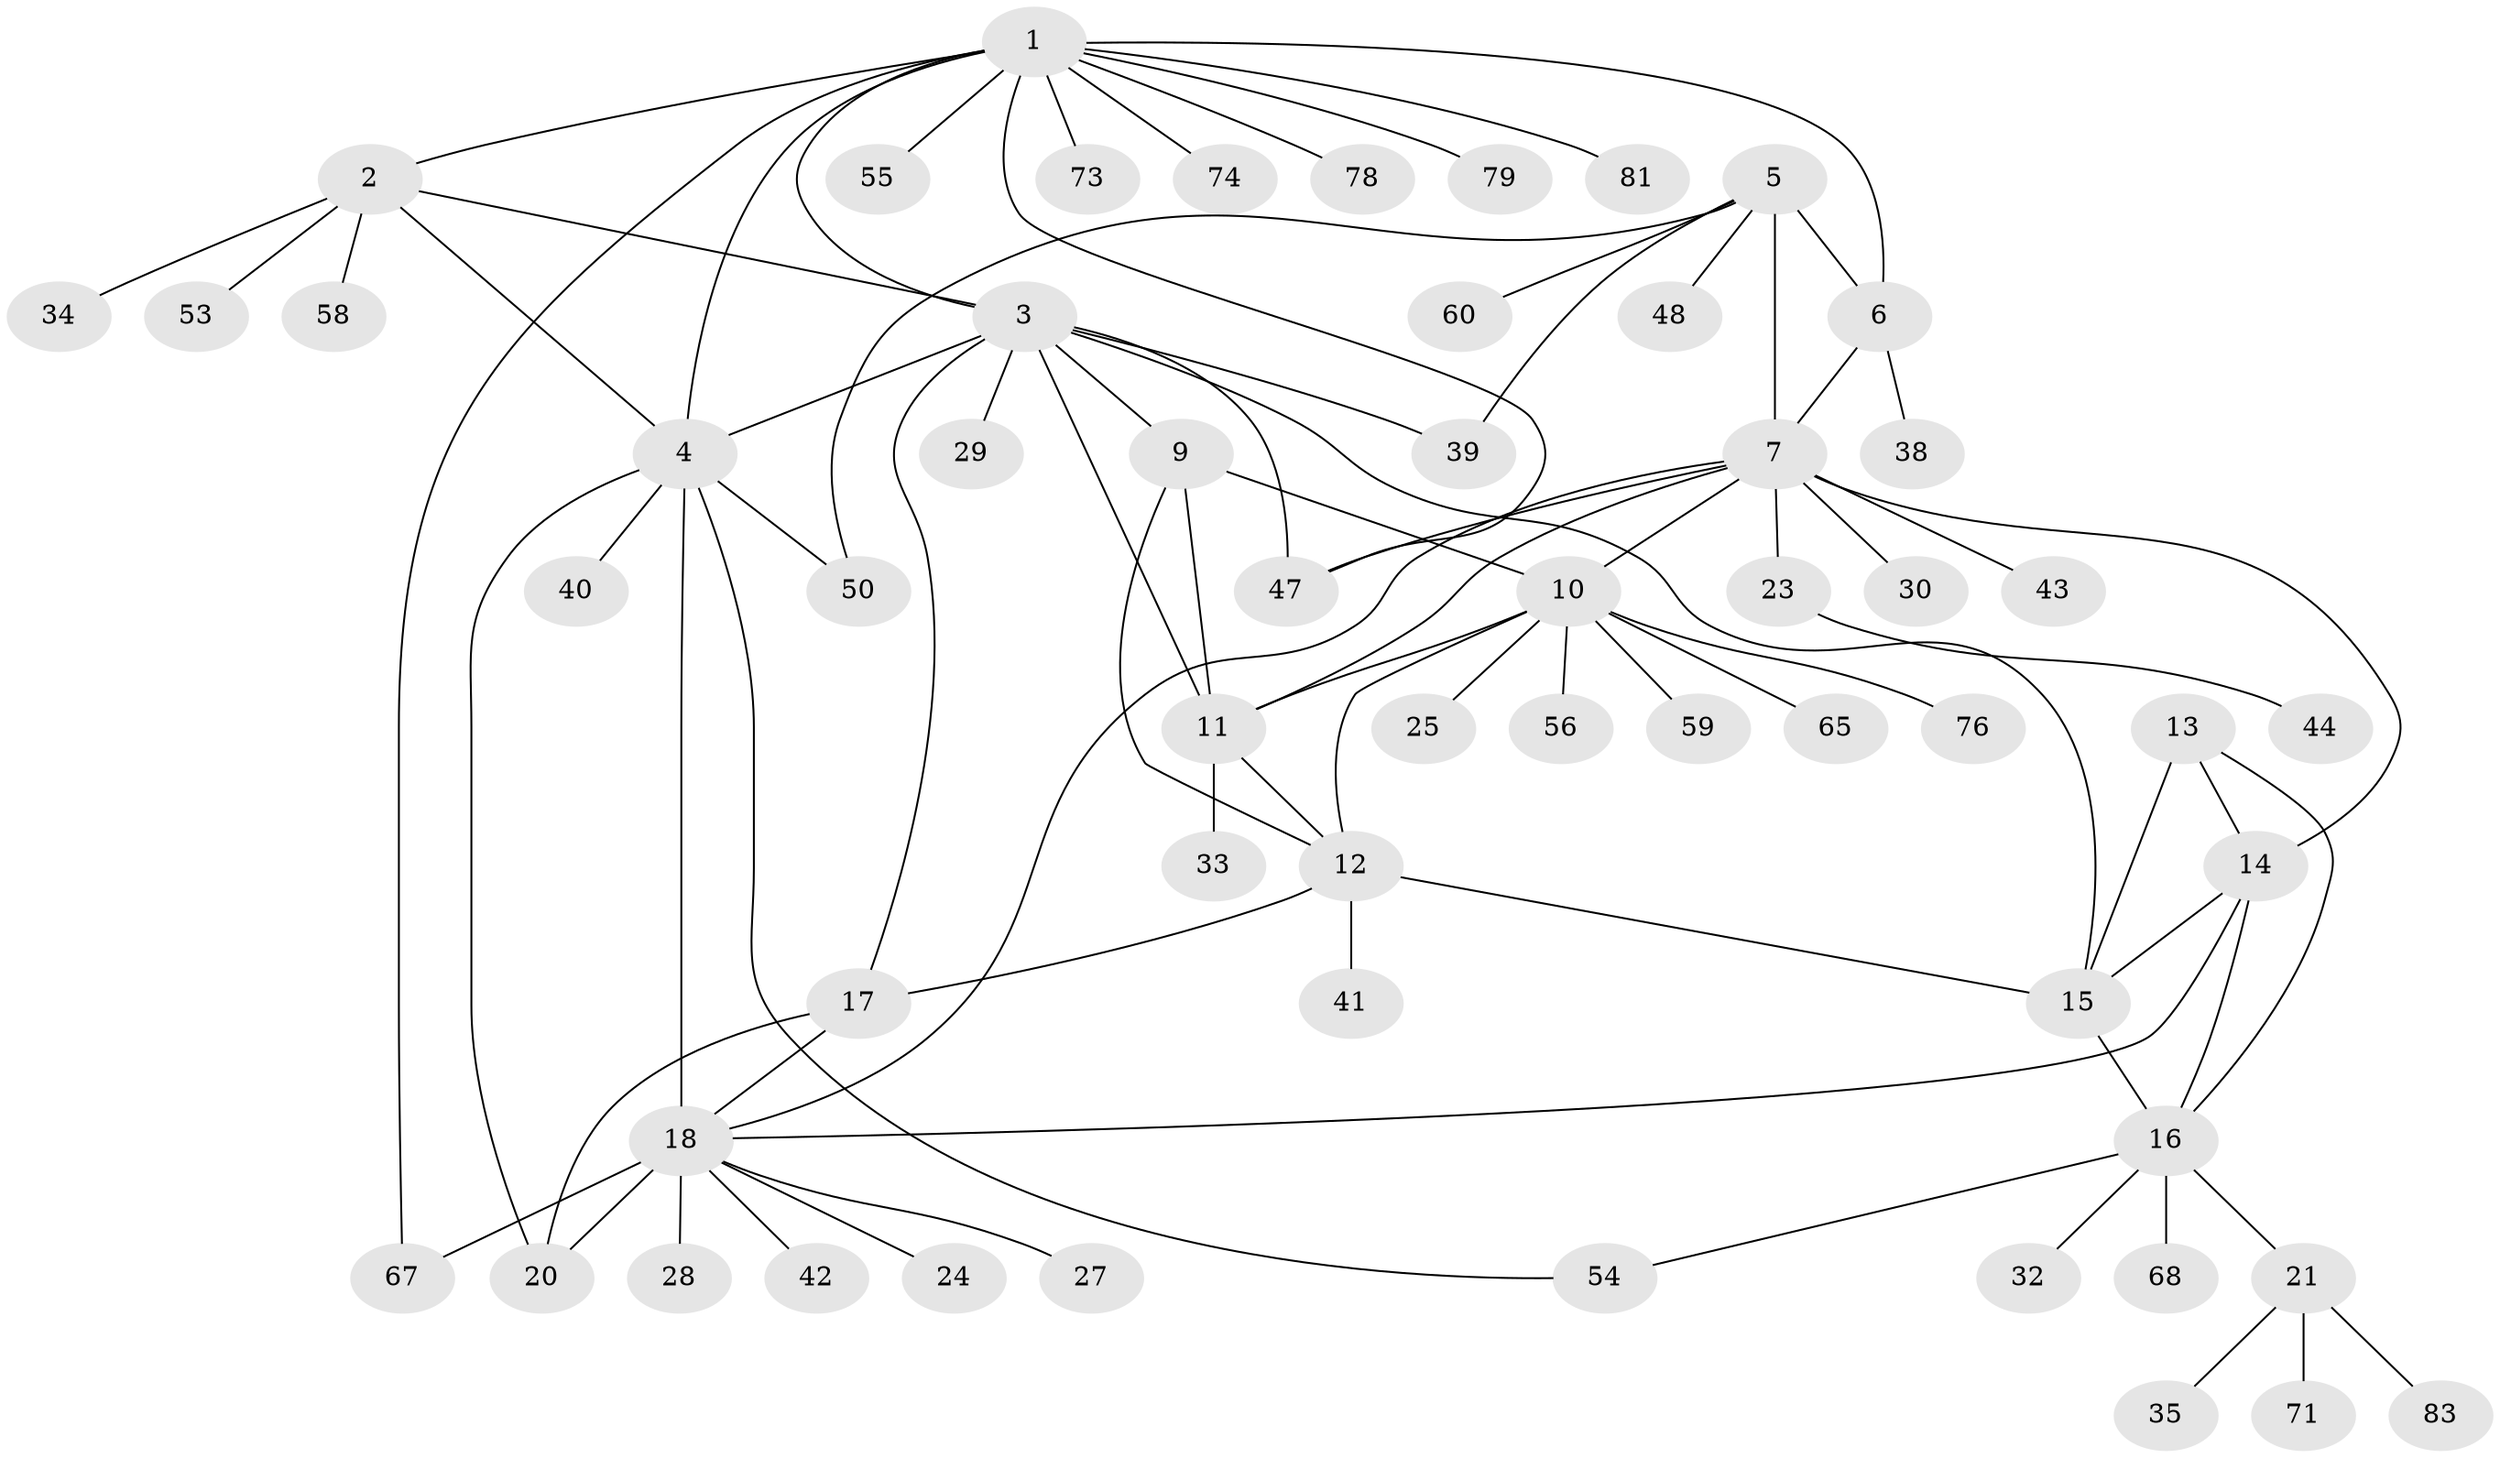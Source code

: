 // original degree distribution, {12: 0.012048192771084338, 6: 0.060240963855421686, 8: 0.03614457831325301, 7: 0.04819277108433735, 5: 0.060240963855421686, 9: 0.024096385542168676, 4: 0.012048192771084338, 3: 0.03614457831325301, 2: 0.20481927710843373, 1: 0.5060240963855421}
// Generated by graph-tools (version 1.1) at 2025/19/03/04/25 18:19:32]
// undirected, 58 vertices, 84 edges
graph export_dot {
graph [start="1"]
  node [color=gray90,style=filled];
  1;
  2;
  3 [super="+36+26+64"];
  4;
  5;
  6;
  7 [super="+49+8+72+61"];
  9;
  10;
  11;
  12 [super="+46"];
  13;
  14;
  15;
  16;
  17;
  18 [super="+19"];
  20 [super="+51+52+70"];
  21 [super="+37"];
  23 [super="+31"];
  24;
  25;
  27;
  28;
  29;
  30;
  32;
  33;
  34;
  35;
  38;
  39;
  40 [super="+77"];
  41;
  42;
  43;
  44 [super="+45"];
  47;
  48;
  50;
  53;
  54;
  55 [super="+80"];
  56;
  58;
  59;
  60;
  65;
  67;
  68;
  71;
  73;
  74;
  76;
  78;
  79;
  81;
  83;
  1 -- 2;
  1 -- 3;
  1 -- 4;
  1 -- 6;
  1 -- 47;
  1 -- 55;
  1 -- 67;
  1 -- 73;
  1 -- 74;
  1 -- 78;
  1 -- 79;
  1 -- 81;
  2 -- 3;
  2 -- 4;
  2 -- 34;
  2 -- 53;
  2 -- 58;
  3 -- 4;
  3 -- 9;
  3 -- 15;
  3 -- 39;
  3 -- 11;
  3 -- 29;
  3 -- 47;
  3 -- 17;
  4 -- 40;
  4 -- 50;
  4 -- 54;
  4 -- 18;
  4 -- 20;
  5 -- 6;
  5 -- 7 [weight=2];
  5 -- 39;
  5 -- 48;
  5 -- 50;
  5 -- 60;
  6 -- 7 [weight=2];
  6 -- 38;
  7 -- 10;
  7 -- 18;
  7 -- 30;
  7 -- 23;
  7 -- 43;
  7 -- 11;
  7 -- 14;
  7 -- 47;
  9 -- 10;
  9 -- 11;
  9 -- 12;
  10 -- 11;
  10 -- 12;
  10 -- 25;
  10 -- 56;
  10 -- 59;
  10 -- 65;
  10 -- 76;
  11 -- 12;
  11 -- 33;
  12 -- 15;
  12 -- 17;
  12 -- 41;
  13 -- 14;
  13 -- 15;
  13 -- 16;
  14 -- 15;
  14 -- 16;
  14 -- 18;
  15 -- 16;
  16 -- 21;
  16 -- 32;
  16 -- 54;
  16 -- 68;
  17 -- 18 [weight=2];
  17 -- 20;
  18 -- 20 [weight=2];
  18 -- 24;
  18 -- 27;
  18 -- 67;
  18 -- 42;
  18 -- 28;
  21 -- 35;
  21 -- 71;
  21 -- 83;
  23 -- 44;
}
